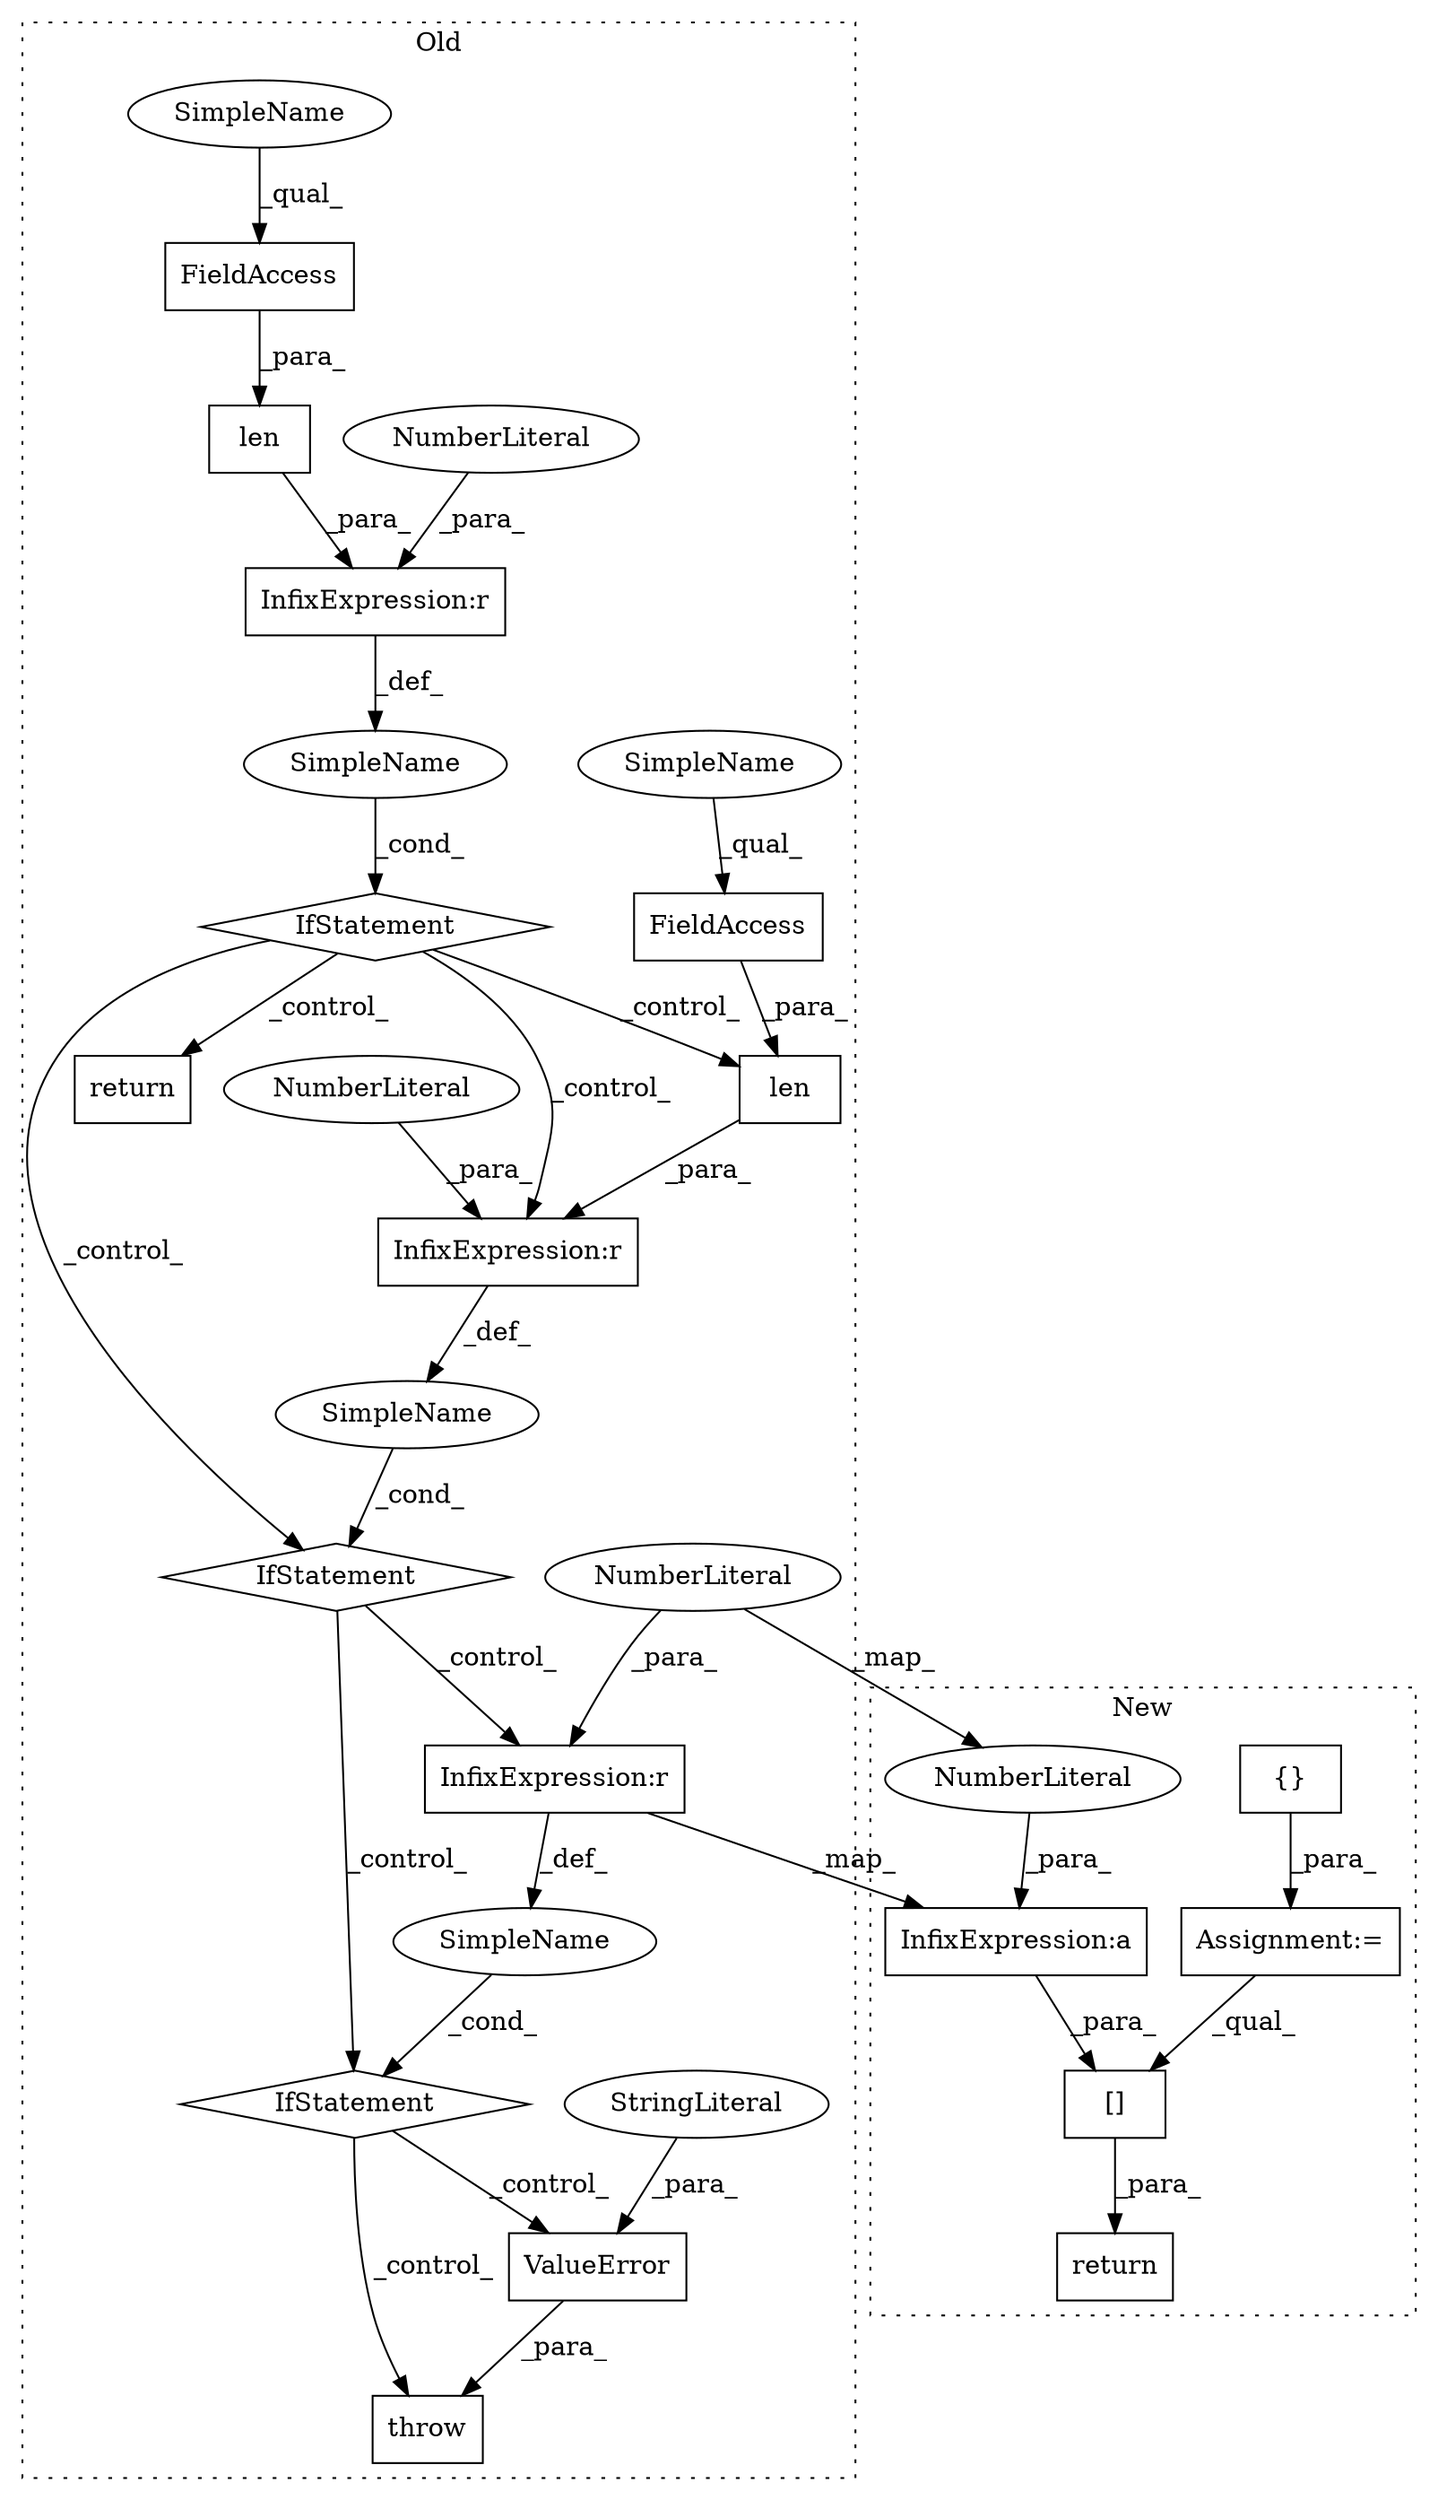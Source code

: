 digraph G {
subgraph cluster0 {
1 [label="ValueError" a="32" s="1536,1581" l="11,1" shape="box"];
3 [label="throw" a="53" s="1530" l="6" shape="box"];
4 [label="SimpleName" a="42" s="" l="" shape="ellipse"];
5 [label="IfStatement" a="25" s="1311,1341" l="4,2" shape="diamond"];
6 [label="InfixExpression:r" a="27" s="1336" l="4" shape="box"];
7 [label="StringLiteral" a="45" s="1547" l="34" shape="ellipse"];
8 [label="NumberLiteral" a="34" s="1340" l="1" shape="ellipse"];
9 [label="len" a="32" s="1315,1335" l="4,1" shape="box"];
10 [label="IfStatement" a="25" s="1206,1236" l="4,2" shape="diamond"];
11 [label="SimpleName" a="42" s="" l="" shape="ellipse"];
12 [label="InfixExpression:r" a="27" s="1231" l="4" shape="box"];
13 [label="len" a="32" s="1210,1230" l="4,1" shape="box"];
14 [label="IfStatement" a="25" s="1413,1443" l="4,2" shape="diamond"];
15 [label="NumberLiteral" a="34" s="1235" l="1" shape="ellipse"];
16 [label="SimpleName" a="42" s="" l="" shape="ellipse"];
17 [label="InfixExpression:r" a="27" s="1438" l="4" shape="box"];
20 [label="FieldAccess" a="22" s="1319" l="16" shape="box"];
21 [label="FieldAccess" a="22" s="1214" l="16" shape="box"];
23 [label="NumberLiteral" a="34" s="1442" l="1" shape="ellipse"];
25 [label="return" a="41" s="1246" l="14" shape="box"];
27 [label="SimpleName" a="42" s="1214" l="4" shape="ellipse"];
28 [label="SimpleName" a="42" s="1319" l="4" shape="ellipse"];
label = "Old";
style="dotted";
}
subgraph cluster1 {
2 [label="[]" a="2" s="1534,1571" l="10,1" shape="box"];
18 [label="InfixExpression:a" a="27" s="1566" l="3" shape="box"];
19 [label="{}" a="4" s="1388,1519" l="6,2" shape="box"];
22 [label="NumberLiteral" a="34" s="1569" l="1" shape="ellipse"];
24 [label="Assignment:=" a="7" s="1328" l="1" shape="box"];
26 [label="return" a="41" s="1527" l="7" shape="box"];
label = "New";
style="dotted";
}
1 -> 3 [label="_para_"];
2 -> 26 [label="_para_"];
4 -> 5 [label="_cond_"];
5 -> 14 [label="_control_"];
5 -> 17 [label="_control_"];
6 -> 4 [label="_def_"];
7 -> 1 [label="_para_"];
8 -> 6 [label="_para_"];
9 -> 6 [label="_para_"];
10 -> 9 [label="_control_"];
10 -> 6 [label="_control_"];
10 -> 25 [label="_control_"];
10 -> 5 [label="_control_"];
11 -> 10 [label="_cond_"];
12 -> 11 [label="_def_"];
13 -> 12 [label="_para_"];
14 -> 1 [label="_control_"];
14 -> 3 [label="_control_"];
15 -> 12 [label="_para_"];
16 -> 14 [label="_cond_"];
17 -> 16 [label="_def_"];
17 -> 18 [label="_map_"];
18 -> 2 [label="_para_"];
19 -> 24 [label="_para_"];
20 -> 9 [label="_para_"];
21 -> 13 [label="_para_"];
22 -> 18 [label="_para_"];
23 -> 17 [label="_para_"];
23 -> 22 [label="_map_"];
24 -> 2 [label="_qual_"];
27 -> 21 [label="_qual_"];
28 -> 20 [label="_qual_"];
}